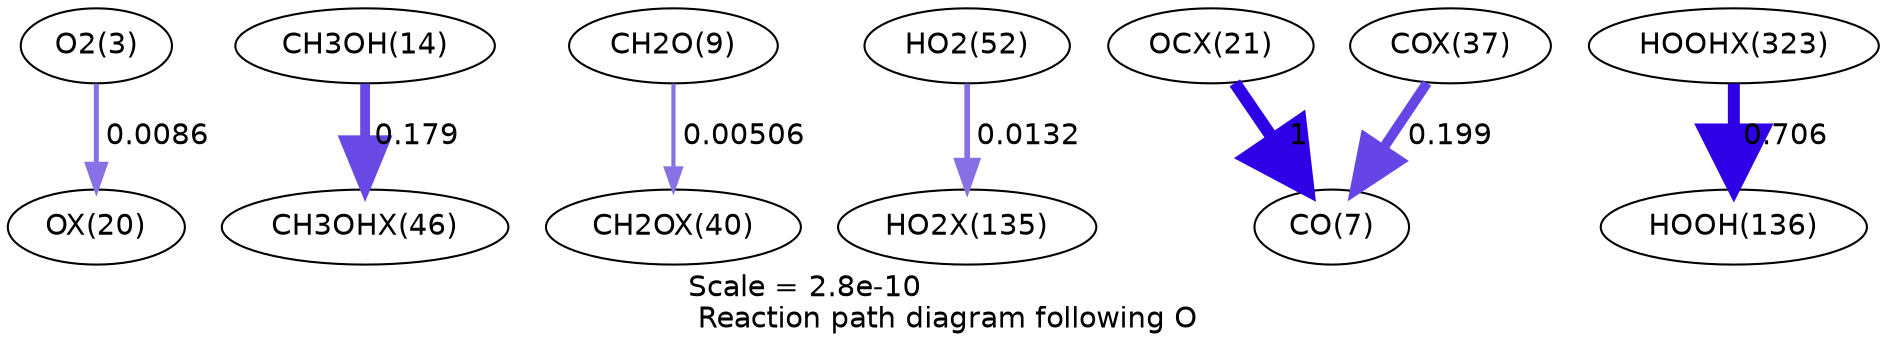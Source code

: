 digraph reaction_paths {
center=1;
s5 -> s37[fontname="Helvetica", penwidth=2.41, arrowsize=1.2, color="0.7, 0.509, 0.9"
, label=" 0.0086"];
s16 -> s54[fontname="Helvetica", penwidth=4.7, arrowsize=2.35, color="0.7, 0.679, 0.9"
, label=" 0.179"];
s11 -> s51[fontname="Helvetica", penwidth=2.01, arrowsize=1, color="0.7, 0.505, 0.9"
, label=" 0.00506"];
s21 -> s59[fontname="Helvetica", penwidth=2.73, arrowsize=1.37, color="0.7, 0.513, 0.9"
, label=" 0.0132"];
s38 -> s9[fontname="Helvetica", penwidth=6, arrowsize=3, color="0.7, 1.5, 0.9"
, label=" 1"];
s48 -> s9[fontname="Helvetica", penwidth=4.78, arrowsize=2.39, color="0.7, 0.699, 0.9"
, label=" 0.199"];
s73 -> s26[fontname="Helvetica", penwidth=5.74, arrowsize=2.87, color="0.7, 1.21, 0.9"
, label=" 0.706"];
s5 [ fontname="Helvetica", label="O2(3)"];
s9 [ fontname="Helvetica", label="CO(7)"];
s11 [ fontname="Helvetica", label="CH2O(9)"];
s16 [ fontname="Helvetica", label="CH3OH(14)"];
s21 [ fontname="Helvetica", label="HO2(52)"];
s26 [ fontname="Helvetica", label="HOOH(136)"];
s37 [ fontname="Helvetica", label="OX(20)"];
s38 [ fontname="Helvetica", label="OCX(21)"];
s48 [ fontname="Helvetica", label="COX(37)"];
s51 [ fontname="Helvetica", label="CH2OX(40)"];
s54 [ fontname="Helvetica", label="CH3OHX(46)"];
s59 [ fontname="Helvetica", label="HO2X(135)"];
s73 [ fontname="Helvetica", label="HOOHX(323)"];
 label = "Scale = 2.8e-10\l Reaction path diagram following O";
 fontname = "Helvetica";
}
